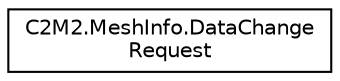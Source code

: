 digraph "Graphical Class Hierarchy"
{
 // LATEX_PDF_SIZE
  edge [fontname="Helvetica",fontsize="10",labelfontname="Helvetica",labelfontsize="10"];
  node [fontname="Helvetica",fontsize="10",shape=record];
  rankdir="LR";
  Node0 [label="C2M2.MeshInfo.DataChange\lRequest",height=0.2,width=0.4,color="black", fillcolor="white", style="filled",URL="$de/dfe/class_c2_m2_1_1_mesh_info_1_1_data_change_request.html",tooltip=" "];
}
